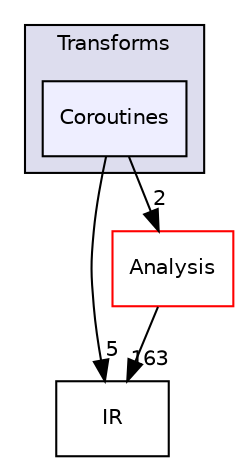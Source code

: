 digraph "include/llvm/Transforms/Coroutines" {
  bgcolor=transparent;
  compound=true
  node [ fontsize="10", fontname="Helvetica"];
  edge [ labelfontsize="10", labelfontname="Helvetica"];
  subgraph clusterdir_5625ec55672b6ae9c183a884d9f7b761 {
    graph [ bgcolor="#ddddee", pencolor="black", label="Transforms" fontname="Helvetica", fontsize="10", URL="dir_5625ec55672b6ae9c183a884d9f7b761.html"]
  dir_b88b1fb631a0f278bd85e945843516ee [shape=box, label="Coroutines", style="filled", fillcolor="#eeeeff", pencolor="black", URL="dir_b88b1fb631a0f278bd85e945843516ee.html"];
  }
  dir_c3e93f23a4a31c717998b98ce143b7c0 [shape=box label="IR" URL="dir_c3e93f23a4a31c717998b98ce143b7c0.html"];
  dir_97cdd6ae7e6843add574fb55e792badd [shape=box label="Analysis" color="red" URL="dir_97cdd6ae7e6843add574fb55e792badd.html"];
  dir_b88b1fb631a0f278bd85e945843516ee->dir_c3e93f23a4a31c717998b98ce143b7c0 [headlabel="5", labeldistance=1.5 headhref="dir_000310_000010.html"];
  dir_b88b1fb631a0f278bd85e945843516ee->dir_97cdd6ae7e6843add574fb55e792badd [headlabel="2", labeldistance=1.5 headhref="dir_000310_000012.html"];
  dir_97cdd6ae7e6843add574fb55e792badd->dir_c3e93f23a4a31c717998b98ce143b7c0 [headlabel="163", labeldistance=1.5 headhref="dir_000012_000010.html"];
}
